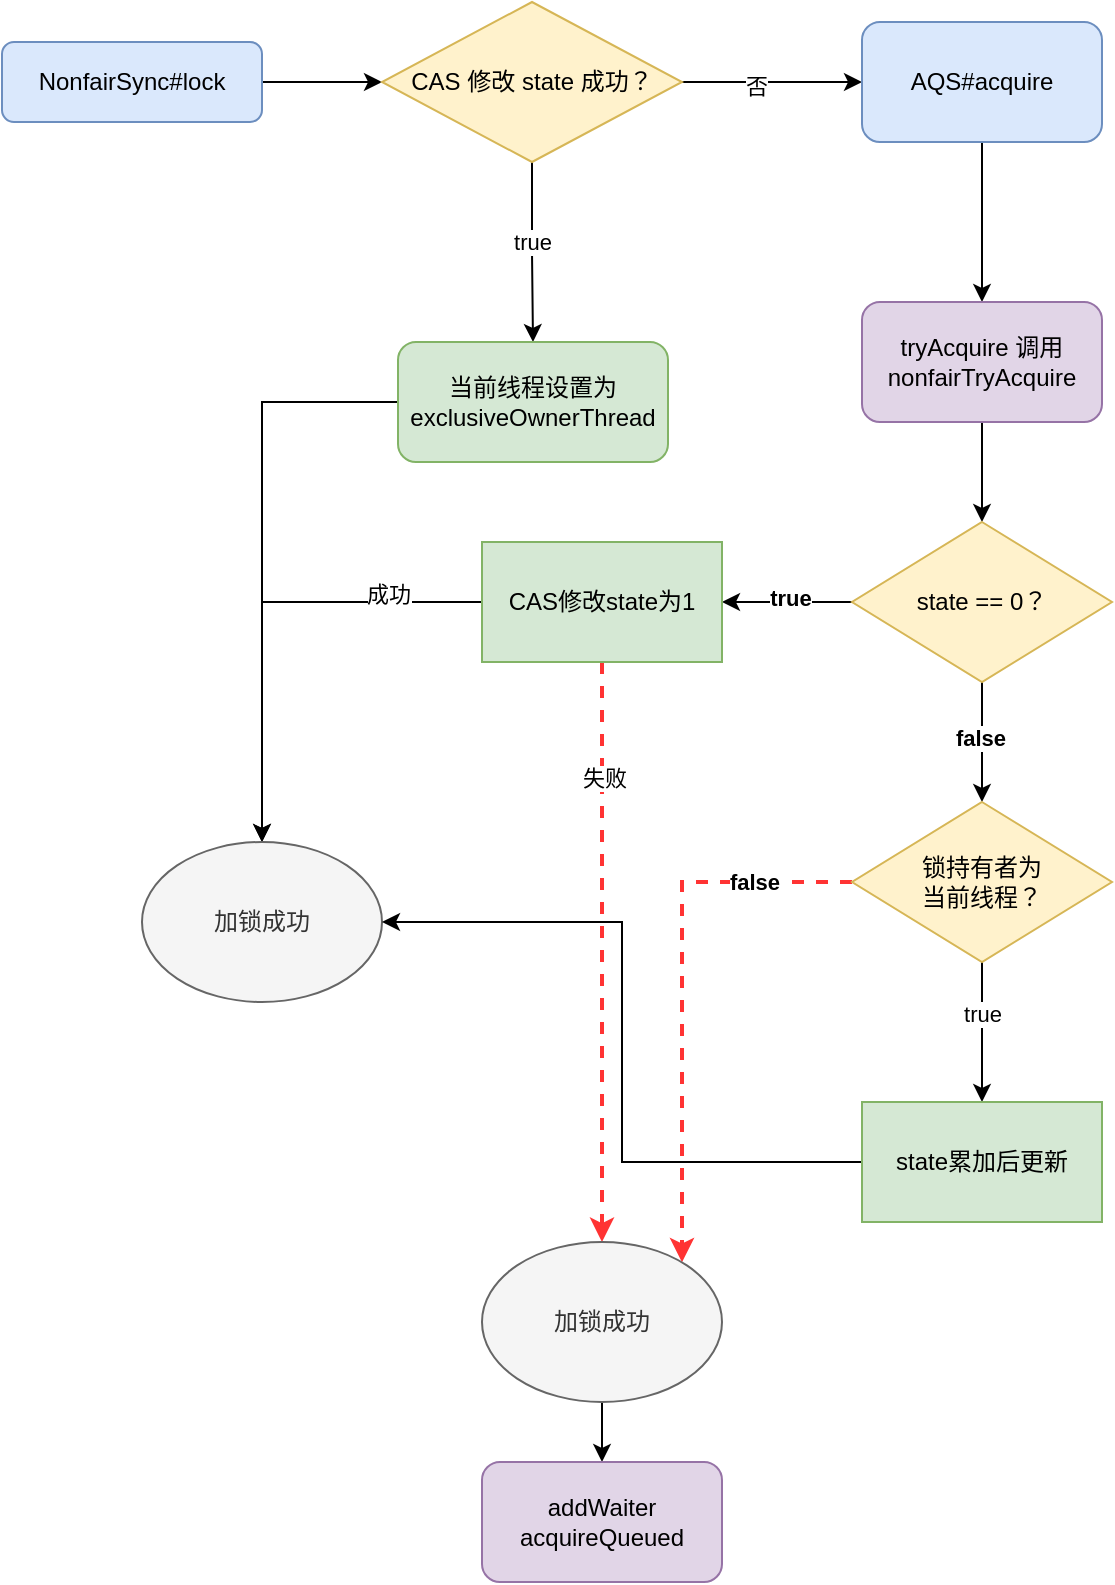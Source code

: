 <mxfile version="24.0.4" type="github">
  <diagram name="第 1 页" id="xjvgqZ8mr5HieyIfKpp5">
    <mxGraphModel dx="784" dy="739" grid="1" gridSize="10" guides="1" tooltips="1" connect="1" arrows="1" fold="1" page="1" pageScale="1" pageWidth="827" pageHeight="1169" math="0" shadow="0">
      <root>
        <mxCell id="0" />
        <mxCell id="1" parent="0" />
        <mxCell id="lvuPCobeHA_lXGW6kFnT-3" style="edgeStyle=orthogonalEdgeStyle;rounded=0;orthogonalLoop=1;jettySize=auto;html=1;entryX=0;entryY=0.5;entryDx=0;entryDy=0;" edge="1" parent="1" source="lvuPCobeHA_lXGW6kFnT-1" target="lvuPCobeHA_lXGW6kFnT-2">
          <mxGeometry relative="1" as="geometry" />
        </mxCell>
        <mxCell id="lvuPCobeHA_lXGW6kFnT-1" value="NonfairSync#lock" style="rounded=1;whiteSpace=wrap;html=1;fillColor=#dae8fc;strokeColor=#6c8ebf;" vertex="1" parent="1">
          <mxGeometry x="210" y="160" width="130" height="40" as="geometry" />
        </mxCell>
        <mxCell id="lvuPCobeHA_lXGW6kFnT-5" style="edgeStyle=orthogonalEdgeStyle;rounded=0;orthogonalLoop=1;jettySize=auto;html=1;" edge="1" parent="1" source="lvuPCobeHA_lXGW6kFnT-2" target="lvuPCobeHA_lXGW6kFnT-4">
          <mxGeometry relative="1" as="geometry" />
        </mxCell>
        <mxCell id="lvuPCobeHA_lXGW6kFnT-6" value="true" style="edgeLabel;html=1;align=center;verticalAlign=middle;resizable=0;points=[];" vertex="1" connectable="0" parent="lvuPCobeHA_lXGW6kFnT-5">
          <mxGeometry x="-0.125" y="2" relative="1" as="geometry">
            <mxPoint x="-2" as="offset" />
          </mxGeometry>
        </mxCell>
        <mxCell id="lvuPCobeHA_lXGW6kFnT-8" style="edgeStyle=orthogonalEdgeStyle;rounded=0;orthogonalLoop=1;jettySize=auto;html=1;" edge="1" parent="1" source="lvuPCobeHA_lXGW6kFnT-2" target="lvuPCobeHA_lXGW6kFnT-7">
          <mxGeometry relative="1" as="geometry" />
        </mxCell>
        <mxCell id="lvuPCobeHA_lXGW6kFnT-9" value="否" style="edgeLabel;html=1;align=center;verticalAlign=middle;resizable=0;points=[];" vertex="1" connectable="0" parent="lvuPCobeHA_lXGW6kFnT-8">
          <mxGeometry x="-0.191" y="-2" relative="1" as="geometry">
            <mxPoint as="offset" />
          </mxGeometry>
        </mxCell>
        <mxCell id="lvuPCobeHA_lXGW6kFnT-2" value="CAS 修改 state 成功？" style="rhombus;whiteSpace=wrap;html=1;fillColor=#fff2cc;strokeColor=#d6b656;" vertex="1" parent="1">
          <mxGeometry x="400" y="140" width="150" height="80" as="geometry" />
        </mxCell>
        <mxCell id="lvuPCobeHA_lXGW6kFnT-18" style="edgeStyle=orthogonalEdgeStyle;rounded=0;orthogonalLoop=1;jettySize=auto;html=1;" edge="1" parent="1" source="lvuPCobeHA_lXGW6kFnT-4" target="lvuPCobeHA_lXGW6kFnT-17">
          <mxGeometry relative="1" as="geometry" />
        </mxCell>
        <mxCell id="lvuPCobeHA_lXGW6kFnT-4" value="当前线程设置为&lt;div&gt;exclusiveOwnerThread&lt;/div&gt;" style="rounded=1;whiteSpace=wrap;html=1;fillColor=#d5e8d4;strokeColor=#82b366;" vertex="1" parent="1">
          <mxGeometry x="408" y="310" width="135" height="60" as="geometry" />
        </mxCell>
        <mxCell id="lvuPCobeHA_lXGW6kFnT-11" value="" style="edgeStyle=orthogonalEdgeStyle;rounded=0;orthogonalLoop=1;jettySize=auto;html=1;" edge="1" parent="1" source="lvuPCobeHA_lXGW6kFnT-7" target="lvuPCobeHA_lXGW6kFnT-10">
          <mxGeometry relative="1" as="geometry" />
        </mxCell>
        <mxCell id="lvuPCobeHA_lXGW6kFnT-7" value="AQS#acquire" style="rounded=1;whiteSpace=wrap;html=1;fillColor=#dae8fc;strokeColor=#6c8ebf;" vertex="1" parent="1">
          <mxGeometry x="640" y="150" width="120" height="60" as="geometry" />
        </mxCell>
        <mxCell id="lvuPCobeHA_lXGW6kFnT-22" style="edgeStyle=orthogonalEdgeStyle;rounded=0;orthogonalLoop=1;jettySize=auto;html=1;entryX=0.5;entryY=0;entryDx=0;entryDy=0;" edge="1" parent="1" source="lvuPCobeHA_lXGW6kFnT-10" target="lvuPCobeHA_lXGW6kFnT-12">
          <mxGeometry relative="1" as="geometry" />
        </mxCell>
        <mxCell id="lvuPCobeHA_lXGW6kFnT-10" value="tryAcquire&amp;nbsp;&lt;span style=&quot;background-color: initial;&quot;&gt;调用&lt;/span&gt;&lt;div&gt;nonfairTryAcquire&lt;br&gt;&lt;/div&gt;" style="whiteSpace=wrap;html=1;rounded=1;fillColor=#e1d5e7;strokeColor=#9673a6;" vertex="1" parent="1">
          <mxGeometry x="640" y="290" width="120" height="60" as="geometry" />
        </mxCell>
        <mxCell id="lvuPCobeHA_lXGW6kFnT-14" value="" style="edgeStyle=orthogonalEdgeStyle;rounded=0;orthogonalLoop=1;jettySize=auto;html=1;" edge="1" parent="1" source="lvuPCobeHA_lXGW6kFnT-12" target="lvuPCobeHA_lXGW6kFnT-13">
          <mxGeometry relative="1" as="geometry" />
        </mxCell>
        <mxCell id="lvuPCobeHA_lXGW6kFnT-15" value="true" style="edgeLabel;html=1;align=center;verticalAlign=middle;resizable=0;points=[];fontStyle=1" vertex="1" connectable="0" parent="lvuPCobeHA_lXGW6kFnT-14">
          <mxGeometry x="-0.053" y="-2" relative="1" as="geometry">
            <mxPoint as="offset" />
          </mxGeometry>
        </mxCell>
        <mxCell id="lvuPCobeHA_lXGW6kFnT-23" style="edgeStyle=orthogonalEdgeStyle;rounded=0;orthogonalLoop=1;jettySize=auto;html=1;entryX=0.5;entryY=0;entryDx=0;entryDy=0;" edge="1" parent="1" source="lvuPCobeHA_lXGW6kFnT-12" target="lvuPCobeHA_lXGW6kFnT-26">
          <mxGeometry relative="1" as="geometry">
            <mxPoint x="850" y="440" as="targetPoint" />
          </mxGeometry>
        </mxCell>
        <mxCell id="lvuPCobeHA_lXGW6kFnT-25" value="false" style="edgeLabel;html=1;align=center;verticalAlign=middle;resizable=0;points=[];fontStyle=1" vertex="1" connectable="0" parent="lvuPCobeHA_lXGW6kFnT-23">
          <mxGeometry x="-0.069" y="-1" relative="1" as="geometry">
            <mxPoint as="offset" />
          </mxGeometry>
        </mxCell>
        <mxCell id="lvuPCobeHA_lXGW6kFnT-12" value="state == 0？" style="rhombus;whiteSpace=wrap;html=1;fillColor=#fff2cc;strokeColor=#d6b656;" vertex="1" parent="1">
          <mxGeometry x="635" y="400" width="130" height="80" as="geometry" />
        </mxCell>
        <mxCell id="lvuPCobeHA_lXGW6kFnT-30" style="edgeStyle=orthogonalEdgeStyle;rounded=0;orthogonalLoop=1;jettySize=auto;html=1;" edge="1" parent="1" source="lvuPCobeHA_lXGW6kFnT-13" target="lvuPCobeHA_lXGW6kFnT-17">
          <mxGeometry relative="1" as="geometry" />
        </mxCell>
        <mxCell id="lvuPCobeHA_lXGW6kFnT-31" value="成功" style="edgeLabel;html=1;align=center;verticalAlign=middle;resizable=0;points=[];" vertex="1" connectable="0" parent="lvuPCobeHA_lXGW6kFnT-30">
          <mxGeometry x="-0.586" y="-4" relative="1" as="geometry">
            <mxPoint as="offset" />
          </mxGeometry>
        </mxCell>
        <mxCell id="lvuPCobeHA_lXGW6kFnT-38" style="edgeStyle=orthogonalEdgeStyle;rounded=0;orthogonalLoop=1;jettySize=auto;html=1;dashed=1;strokeColor=#FF3333;strokeWidth=2;" edge="1" parent="1" source="lvuPCobeHA_lXGW6kFnT-13" target="lvuPCobeHA_lXGW6kFnT-39">
          <mxGeometry relative="1" as="geometry">
            <mxPoint x="510" y="780" as="targetPoint" />
          </mxGeometry>
        </mxCell>
        <mxCell id="lvuPCobeHA_lXGW6kFnT-42" value="失败" style="edgeLabel;html=1;align=center;verticalAlign=middle;resizable=0;points=[];" vertex="1" connectable="0" parent="lvuPCobeHA_lXGW6kFnT-38">
          <mxGeometry x="-0.603" y="1" relative="1" as="geometry">
            <mxPoint as="offset" />
          </mxGeometry>
        </mxCell>
        <mxCell id="lvuPCobeHA_lXGW6kFnT-13" value="CAS修改state为1" style="whiteSpace=wrap;html=1;fillColor=#d5e8d4;strokeColor=#82b366;" vertex="1" parent="1">
          <mxGeometry x="450" y="410" width="120" height="60" as="geometry" />
        </mxCell>
        <mxCell id="lvuPCobeHA_lXGW6kFnT-17" value="加锁成功" style="ellipse;whiteSpace=wrap;html=1;fillColor=#f5f5f5;fontColor=#333333;strokeColor=#666666;" vertex="1" parent="1">
          <mxGeometry x="280" y="560" width="120" height="80" as="geometry" />
        </mxCell>
        <mxCell id="lvuPCobeHA_lXGW6kFnT-28" value="" style="edgeStyle=orthogonalEdgeStyle;rounded=0;orthogonalLoop=1;jettySize=auto;html=1;" edge="1" parent="1" source="lvuPCobeHA_lXGW6kFnT-26" target="lvuPCobeHA_lXGW6kFnT-27">
          <mxGeometry relative="1" as="geometry" />
        </mxCell>
        <mxCell id="lvuPCobeHA_lXGW6kFnT-29" value="true" style="edgeLabel;html=1;align=center;verticalAlign=middle;resizable=0;points=[];" vertex="1" connectable="0" parent="lvuPCobeHA_lXGW6kFnT-28">
          <mxGeometry x="-0.253" relative="1" as="geometry">
            <mxPoint as="offset" />
          </mxGeometry>
        </mxCell>
        <mxCell id="lvuPCobeHA_lXGW6kFnT-40" style="edgeStyle=orthogonalEdgeStyle;rounded=0;orthogonalLoop=1;jettySize=auto;html=1;strokeColor=#FF3333;dashed=1;strokeWidth=2;" edge="1" parent="1" source="lvuPCobeHA_lXGW6kFnT-26" target="lvuPCobeHA_lXGW6kFnT-39">
          <mxGeometry relative="1" as="geometry">
            <Array as="points">
              <mxPoint x="550" y="580" />
            </Array>
          </mxGeometry>
        </mxCell>
        <mxCell id="lvuPCobeHA_lXGW6kFnT-41" value="false" style="edgeLabel;html=1;align=center;verticalAlign=middle;resizable=0;points=[];fontStyle=1" vertex="1" connectable="0" parent="lvuPCobeHA_lXGW6kFnT-40">
          <mxGeometry x="-0.639" relative="1" as="geometry">
            <mxPoint as="offset" />
          </mxGeometry>
        </mxCell>
        <mxCell id="lvuPCobeHA_lXGW6kFnT-26" value="锁持有者为&lt;div&gt;当前线程？&lt;/div&gt;" style="rhombus;whiteSpace=wrap;html=1;fillColor=#fff2cc;strokeColor=#d6b656;" vertex="1" parent="1">
          <mxGeometry x="635" y="540" width="130" height="80" as="geometry" />
        </mxCell>
        <mxCell id="lvuPCobeHA_lXGW6kFnT-32" style="edgeStyle=orthogonalEdgeStyle;rounded=0;orthogonalLoop=1;jettySize=auto;html=1;entryX=1;entryY=0.5;entryDx=0;entryDy=0;" edge="1" parent="1" source="lvuPCobeHA_lXGW6kFnT-27" target="lvuPCobeHA_lXGW6kFnT-17">
          <mxGeometry relative="1" as="geometry" />
        </mxCell>
        <mxCell id="lvuPCobeHA_lXGW6kFnT-27" value="state累加后更新" style="whiteSpace=wrap;html=1;fillColor=#d5e8d4;strokeColor=#82b366;" vertex="1" parent="1">
          <mxGeometry x="640" y="690" width="120" height="60" as="geometry" />
        </mxCell>
        <mxCell id="lvuPCobeHA_lXGW6kFnT-44" style="edgeStyle=orthogonalEdgeStyle;rounded=0;orthogonalLoop=1;jettySize=auto;html=1;entryX=0.5;entryY=0;entryDx=0;entryDy=0;" edge="1" parent="1" source="lvuPCobeHA_lXGW6kFnT-39" target="lvuPCobeHA_lXGW6kFnT-43">
          <mxGeometry relative="1" as="geometry" />
        </mxCell>
        <mxCell id="lvuPCobeHA_lXGW6kFnT-39" value="加锁成功" style="ellipse;whiteSpace=wrap;html=1;fillColor=#f5f5f5;fontColor=#333333;strokeColor=#666666;" vertex="1" parent="1">
          <mxGeometry x="450" y="760" width="120" height="80" as="geometry" />
        </mxCell>
        <mxCell id="lvuPCobeHA_lXGW6kFnT-43" value="&lt;div&gt;addWaiter&lt;/div&gt;acquireQueued" style="rounded=1;whiteSpace=wrap;html=1;fillColor=#e1d5e7;strokeColor=#9673a6;" vertex="1" parent="1">
          <mxGeometry x="450" y="870" width="120" height="60" as="geometry" />
        </mxCell>
      </root>
    </mxGraphModel>
  </diagram>
</mxfile>

